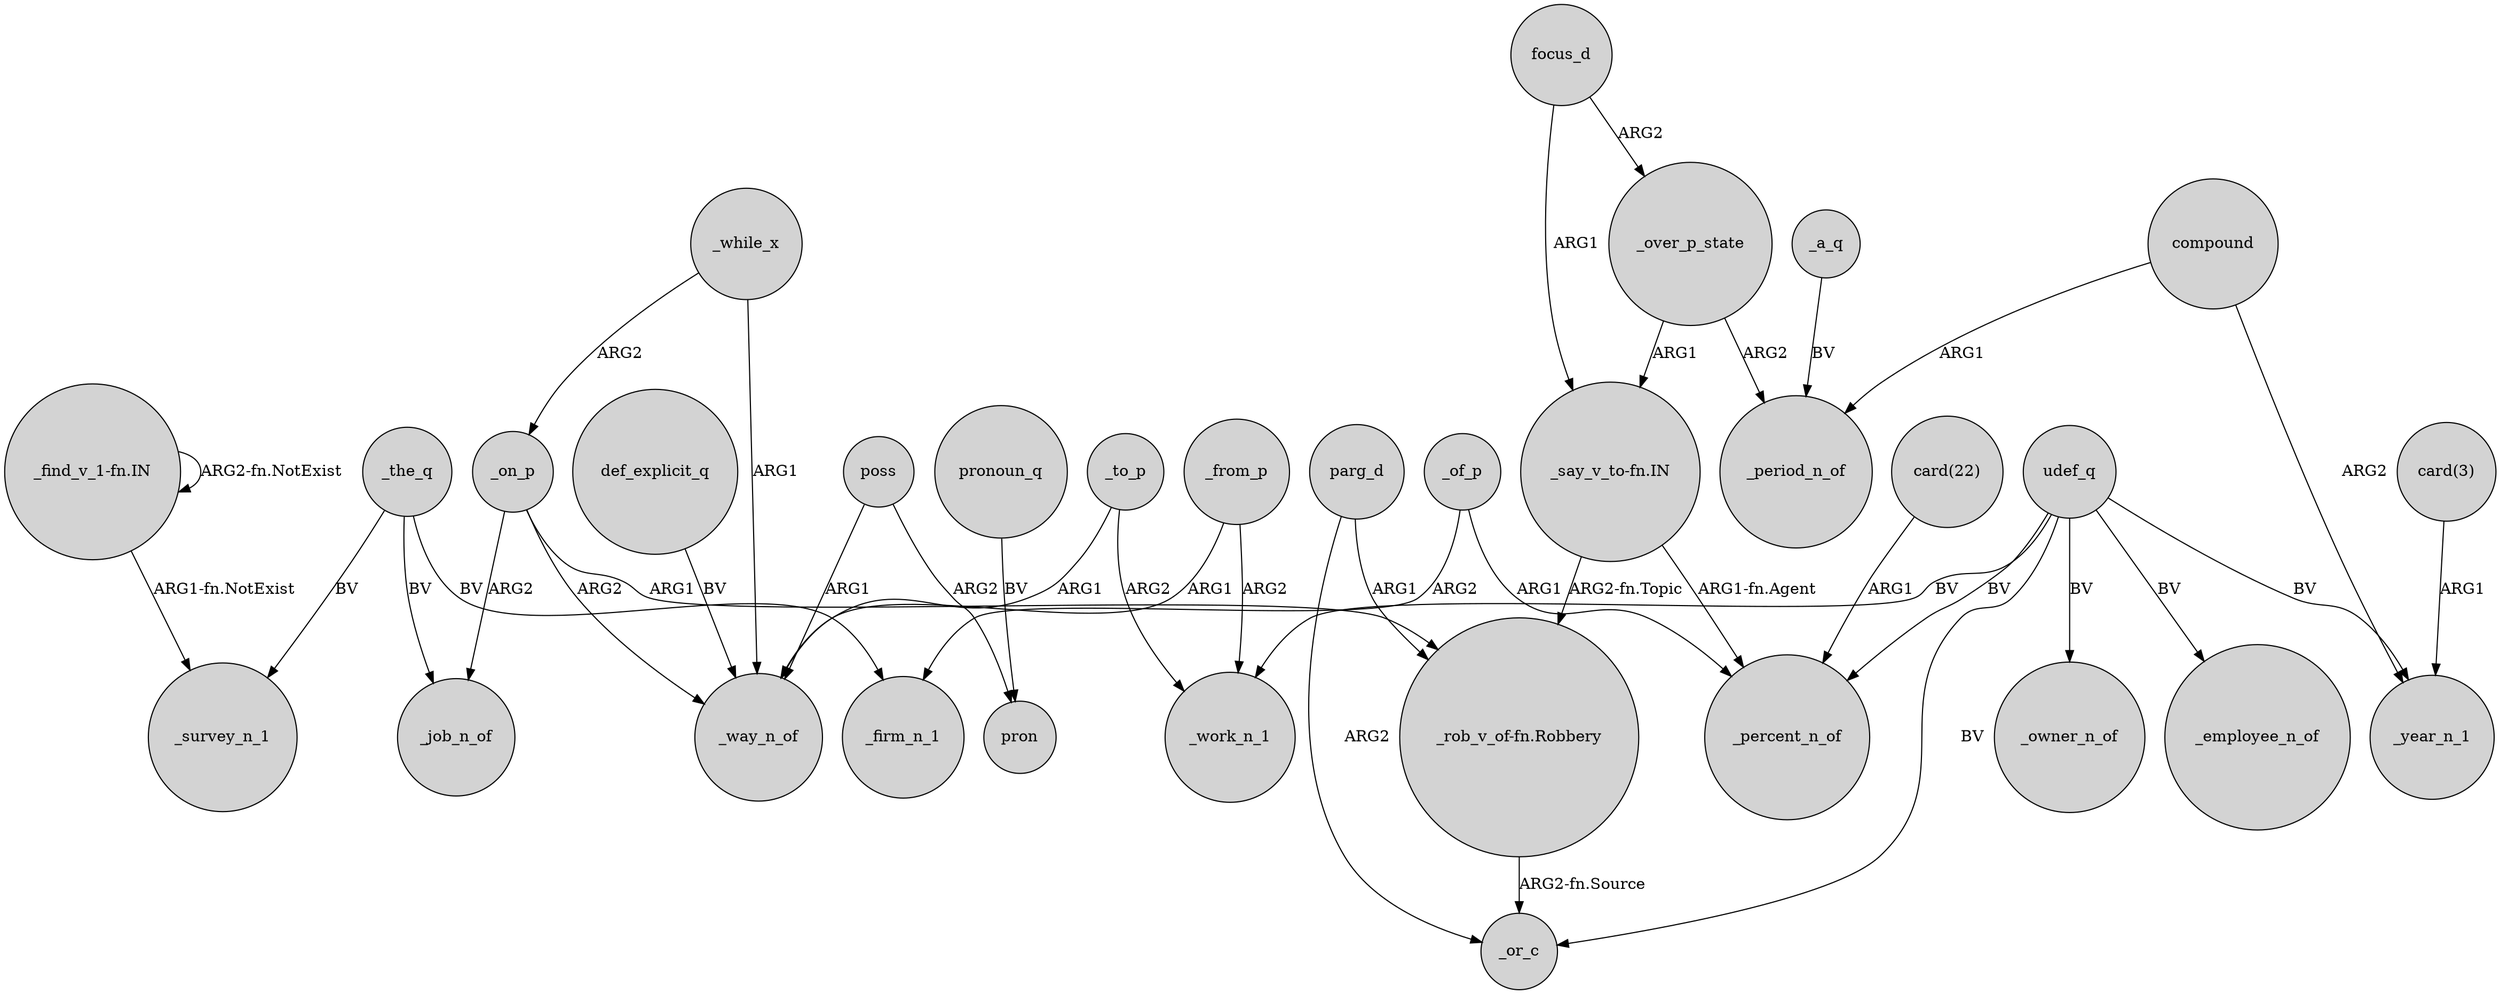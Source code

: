 digraph {
	node [shape=circle style=filled]
	_of_p -> _firm_n_1 [label=ARG2]
	_a_q -> _period_n_of [label=BV]
	_from_p -> _way_n_of [label=ARG1]
	poss -> pron [label=ARG2]
	parg_d -> "_rob_v_of-fn.Robbery" [label=ARG1]
	udef_q -> _employee_n_of [label=BV]
	focus_d -> _over_p_state [label=ARG2]
	_over_p_state -> _period_n_of [label=ARG2]
	poss -> _way_n_of [label=ARG1]
	_on_p -> _job_n_of [label=ARG2]
	_on_p -> _way_n_of [label=ARG2]
	udef_q -> _or_c [label=BV]
	"_find_v_1-fn.IN" -> "_find_v_1-fn.IN" [label="ARG2-fn.NotExist"]
	parg_d -> _or_c [label=ARG2]
	_of_p -> _percent_n_of [label=ARG1]
	"_say_v_to-fn.IN" -> _percent_n_of [label="ARG1-fn.Agent"]
	_the_q -> _survey_n_1 [label=BV]
	"_rob_v_of-fn.Robbery" -> _or_c [label="ARG2-fn.Source"]
	pronoun_q -> pron [label=BV]
	def_explicit_q -> _way_n_of [label=BV]
	"_find_v_1-fn.IN" -> _survey_n_1 [label="ARG1-fn.NotExist"]
	compound -> _period_n_of [label=ARG1]
	_the_q -> _job_n_of [label=BV]
	"card(3)" -> _year_n_1 [label=ARG1]
	_on_p -> "_rob_v_of-fn.Robbery" [label=ARG1]
	udef_q -> _owner_n_of [label=BV]
	_to_p -> _work_n_1 [label=ARG2]
	_the_q -> _firm_n_1 [label=BV]
	_over_p_state -> "_say_v_to-fn.IN" [label=ARG1]
	_to_p -> _way_n_of [label=ARG1]
	udef_q -> _year_n_1 [label=BV]
	udef_q -> _percent_n_of [label=BV]
	"_say_v_to-fn.IN" -> "_rob_v_of-fn.Robbery" [label="ARG2-fn.Topic"]
	_while_x -> _way_n_of [label=ARG1]
	_while_x -> _on_p [label=ARG2]
	_from_p -> _work_n_1 [label=ARG2]
	"card(22)" -> _percent_n_of [label=ARG1]
	compound -> _year_n_1 [label=ARG2]
	focus_d -> "_say_v_to-fn.IN" [label=ARG1]
	udef_q -> _work_n_1 [label=BV]
}

